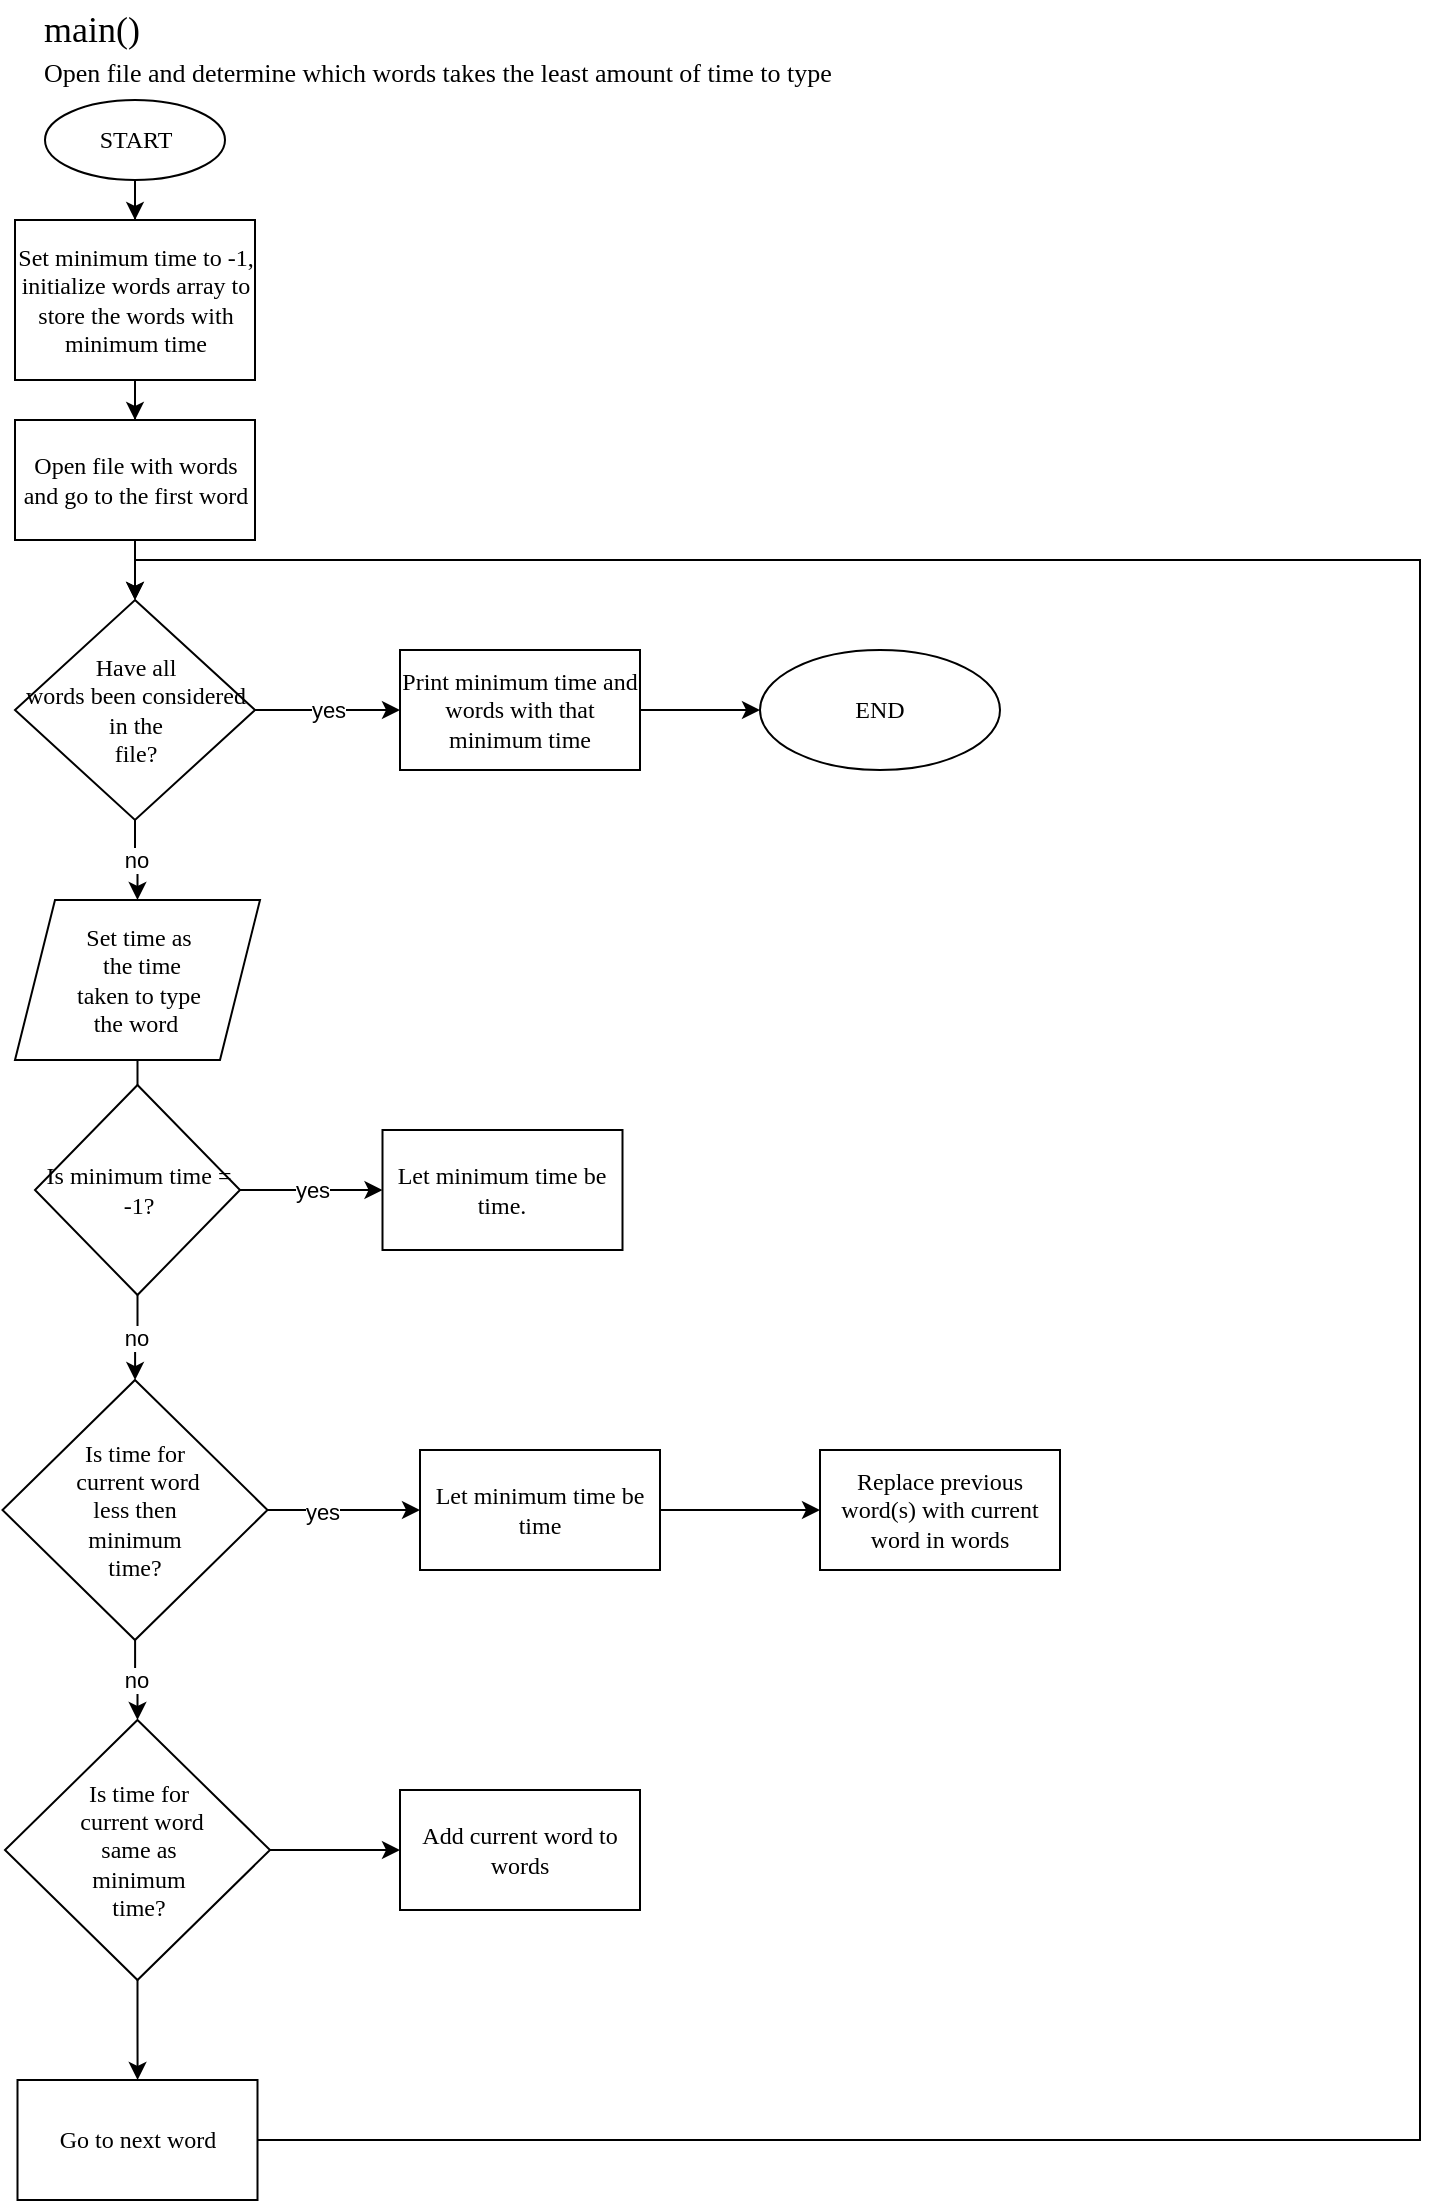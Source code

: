 <mxfile version="15.7.3" type="github">
  <diagram id="C5RBs43oDa-KdzZeNtuy" name="Page-1">
    <mxGraphModel dx="1038" dy="539" grid="1" gridSize="10" guides="1" tooltips="1" connect="1" arrows="1" fold="1" page="1" pageScale="1" pageWidth="827" pageHeight="1169" math="0" shadow="0">
      <root>
        <mxCell id="WIyWlLk6GJQsqaUBKTNV-0" />
        <mxCell id="WIyWlLk6GJQsqaUBKTNV-1" parent="WIyWlLk6GJQsqaUBKTNV-0" />
        <mxCell id="r2yY07WbjCtzN2ut1Wuw-0" value="main()" style="text;html=1;strokeColor=none;fillColor=none;align=left;verticalAlign=middle;whiteSpace=wrap;rounded=0;fontFamily=Verdana;fontSize=18;" vertex="1" parent="WIyWlLk6GJQsqaUBKTNV-1">
          <mxGeometry x="40" width="190" height="30" as="geometry" />
        </mxCell>
        <mxCell id="r2yY07WbjCtzN2ut1Wuw-1" value="&lt;span style=&quot;font-size: 13px&quot;&gt;Open file and determine which words takes the least amount of time to type&lt;/span&gt;" style="text;html=1;strokeColor=none;fillColor=none;align=left;verticalAlign=middle;whiteSpace=wrap;rounded=0;fontFamily=Verdana;fontSize=18;" vertex="1" parent="WIyWlLk6GJQsqaUBKTNV-1">
          <mxGeometry x="40" y="20" width="590" height="30" as="geometry" />
        </mxCell>
        <mxCell id="r2yY07WbjCtzN2ut1Wuw-16" value="" style="edgeStyle=orthogonalEdgeStyle;rounded=0;orthogonalLoop=1;jettySize=auto;html=1;" edge="1" parent="WIyWlLk6GJQsqaUBKTNV-1" source="r2yY07WbjCtzN2ut1Wuw-2" target="r2yY07WbjCtzN2ut1Wuw-15">
          <mxGeometry relative="1" as="geometry" />
        </mxCell>
        <mxCell id="r2yY07WbjCtzN2ut1Wuw-2" value="START" style="ellipse;whiteSpace=wrap;html=1;rounded=0;fontFamily=Verdana;" vertex="1" parent="WIyWlLk6GJQsqaUBKTNV-1">
          <mxGeometry x="42.5" y="50" width="90" height="40" as="geometry" />
        </mxCell>
        <mxCell id="r2yY07WbjCtzN2ut1Wuw-6" value="" style="edgeStyle=orthogonalEdgeStyle;rounded=0;orthogonalLoop=1;jettySize=auto;html=1;" edge="1" parent="WIyWlLk6GJQsqaUBKTNV-1" source="r2yY07WbjCtzN2ut1Wuw-3" target="r2yY07WbjCtzN2ut1Wuw-5">
          <mxGeometry relative="1" as="geometry" />
        </mxCell>
        <mxCell id="r2yY07WbjCtzN2ut1Wuw-3" value="Open file with words and go to the first word" style="whiteSpace=wrap;html=1;rounded=0;fontFamily=Verdana;" vertex="1" parent="WIyWlLk6GJQsqaUBKTNV-1">
          <mxGeometry x="27.5" y="210" width="120" height="60" as="geometry" />
        </mxCell>
        <mxCell id="r2yY07WbjCtzN2ut1Wuw-13" value="no" style="edgeStyle=orthogonalEdgeStyle;rounded=0;orthogonalLoop=1;jettySize=auto;html=1;" edge="1" parent="WIyWlLk6GJQsqaUBKTNV-1" source="r2yY07WbjCtzN2ut1Wuw-5" target="r2yY07WbjCtzN2ut1Wuw-12">
          <mxGeometry relative="1" as="geometry" />
        </mxCell>
        <mxCell id="r2yY07WbjCtzN2ut1Wuw-42" value="yes" style="edgeStyle=orthogonalEdgeStyle;rounded=0;orthogonalLoop=1;jettySize=auto;html=1;" edge="1" parent="WIyWlLk6GJQsqaUBKTNV-1" source="r2yY07WbjCtzN2ut1Wuw-5" target="r2yY07WbjCtzN2ut1Wuw-41">
          <mxGeometry relative="1" as="geometry" />
        </mxCell>
        <mxCell id="r2yY07WbjCtzN2ut1Wuw-5" value="Have all &lt;br&gt;words been considered &lt;br&gt;in the &lt;br&gt;file?" style="rhombus;whiteSpace=wrap;html=1;rounded=0;fontFamily=Verdana;" vertex="1" parent="WIyWlLk6GJQsqaUBKTNV-1">
          <mxGeometry x="27.5" y="300" width="120" height="110" as="geometry" />
        </mxCell>
        <mxCell id="r2yY07WbjCtzN2ut1Wuw-26" style="edgeStyle=orthogonalEdgeStyle;rounded=0;orthogonalLoop=1;jettySize=auto;html=1;entryX=0.5;entryY=0;entryDx=0;entryDy=0;" edge="1" parent="WIyWlLk6GJQsqaUBKTNV-1" source="r2yY07WbjCtzN2ut1Wuw-12" target="r2yY07WbjCtzN2ut1Wuw-20">
          <mxGeometry relative="1" as="geometry" />
        </mxCell>
        <mxCell id="r2yY07WbjCtzN2ut1Wuw-12" value="Set time as&lt;br&gt;&amp;nbsp;the time &lt;br&gt;taken to type &lt;br&gt;the word&amp;nbsp;" style="shape=parallelogram;perimeter=parallelogramPerimeter;whiteSpace=wrap;html=1;fixedSize=1;rounded=0;fontFamily=Verdana;" vertex="1" parent="WIyWlLk6GJQsqaUBKTNV-1">
          <mxGeometry x="27.5" y="450" width="122.5" height="80" as="geometry" />
        </mxCell>
        <mxCell id="r2yY07WbjCtzN2ut1Wuw-17" style="edgeStyle=orthogonalEdgeStyle;rounded=0;orthogonalLoop=1;jettySize=auto;html=1;entryX=0.5;entryY=0;entryDx=0;entryDy=0;" edge="1" parent="WIyWlLk6GJQsqaUBKTNV-1" source="r2yY07WbjCtzN2ut1Wuw-15" target="r2yY07WbjCtzN2ut1Wuw-3">
          <mxGeometry relative="1" as="geometry" />
        </mxCell>
        <mxCell id="r2yY07WbjCtzN2ut1Wuw-15" value="Set minimum time to -1, initialize words array to store the words with minimum time" style="whiteSpace=wrap;html=1;rounded=0;fontFamily=Verdana;" vertex="1" parent="WIyWlLk6GJQsqaUBKTNV-1">
          <mxGeometry x="27.5" y="110" width="120" height="80" as="geometry" />
        </mxCell>
        <mxCell id="r2yY07WbjCtzN2ut1Wuw-23" value="no" style="edgeStyle=orthogonalEdgeStyle;rounded=0;orthogonalLoop=1;jettySize=auto;html=1;" edge="1" parent="WIyWlLk6GJQsqaUBKTNV-1" source="r2yY07WbjCtzN2ut1Wuw-20" target="r2yY07WbjCtzN2ut1Wuw-22">
          <mxGeometry relative="1" as="geometry" />
        </mxCell>
        <mxCell id="r2yY07WbjCtzN2ut1Wuw-30" value="yes" style="edgeStyle=orthogonalEdgeStyle;rounded=0;orthogonalLoop=1;jettySize=auto;html=1;" edge="1" parent="WIyWlLk6GJQsqaUBKTNV-1" source="r2yY07WbjCtzN2ut1Wuw-20" target="r2yY07WbjCtzN2ut1Wuw-29">
          <mxGeometry relative="1" as="geometry" />
        </mxCell>
        <mxCell id="r2yY07WbjCtzN2ut1Wuw-20" value="Is minimum time = -1?" style="rhombus;whiteSpace=wrap;html=1;rounded=0;fontFamily=Verdana;" vertex="1" parent="WIyWlLk6GJQsqaUBKTNV-1">
          <mxGeometry x="37.5" y="542.5" width="102.5" height="105" as="geometry" />
        </mxCell>
        <mxCell id="r2yY07WbjCtzN2ut1Wuw-28" value="no" style="edgeStyle=orthogonalEdgeStyle;rounded=0;orthogonalLoop=1;jettySize=auto;html=1;" edge="1" parent="WIyWlLk6GJQsqaUBKTNV-1" source="r2yY07WbjCtzN2ut1Wuw-22" target="r2yY07WbjCtzN2ut1Wuw-27">
          <mxGeometry relative="1" as="geometry" />
        </mxCell>
        <mxCell id="r2yY07WbjCtzN2ut1Wuw-32" value="" style="edgeStyle=orthogonalEdgeStyle;rounded=0;orthogonalLoop=1;jettySize=auto;html=1;" edge="1" parent="WIyWlLk6GJQsqaUBKTNV-1" source="r2yY07WbjCtzN2ut1Wuw-22" target="r2yY07WbjCtzN2ut1Wuw-31">
          <mxGeometry relative="1" as="geometry" />
        </mxCell>
        <mxCell id="r2yY07WbjCtzN2ut1Wuw-33" value="yes" style="edgeLabel;html=1;align=center;verticalAlign=middle;resizable=0;points=[];" vertex="1" connectable="0" parent="r2yY07WbjCtzN2ut1Wuw-32">
          <mxGeometry x="-0.3" y="-1" relative="1" as="geometry">
            <mxPoint as="offset" />
          </mxGeometry>
        </mxCell>
        <mxCell id="r2yY07WbjCtzN2ut1Wuw-22" value="Is time for&lt;br&gt;&amp;nbsp;current word &lt;br&gt;less then &lt;br&gt;minimum &lt;br&gt;time?" style="rhombus;whiteSpace=wrap;html=1;rounded=0;fontFamily=Verdana;" vertex="1" parent="WIyWlLk6GJQsqaUBKTNV-1">
          <mxGeometry x="21.25" y="690" width="132.5" height="130" as="geometry" />
        </mxCell>
        <mxCell id="r2yY07WbjCtzN2ut1Wuw-37" value="" style="edgeStyle=orthogonalEdgeStyle;rounded=0;orthogonalLoop=1;jettySize=auto;html=1;" edge="1" parent="WIyWlLk6GJQsqaUBKTNV-1" source="r2yY07WbjCtzN2ut1Wuw-27" target="r2yY07WbjCtzN2ut1Wuw-36">
          <mxGeometry relative="1" as="geometry" />
        </mxCell>
        <mxCell id="r2yY07WbjCtzN2ut1Wuw-39" value="" style="edgeStyle=orthogonalEdgeStyle;rounded=0;orthogonalLoop=1;jettySize=auto;html=1;" edge="1" parent="WIyWlLk6GJQsqaUBKTNV-1" source="r2yY07WbjCtzN2ut1Wuw-27" target="r2yY07WbjCtzN2ut1Wuw-38">
          <mxGeometry relative="1" as="geometry" />
        </mxCell>
        <mxCell id="r2yY07WbjCtzN2ut1Wuw-27" value="Is time for&lt;br&gt;&amp;nbsp;current word &lt;br&gt;same as&lt;br&gt;minimum &lt;br&gt;time?" style="rhombus;whiteSpace=wrap;html=1;rounded=0;fontFamily=Verdana;" vertex="1" parent="WIyWlLk6GJQsqaUBKTNV-1">
          <mxGeometry x="22.5" y="860" width="132.5" height="130" as="geometry" />
        </mxCell>
        <mxCell id="r2yY07WbjCtzN2ut1Wuw-29" value="Let minimum time be time." style="whiteSpace=wrap;html=1;rounded=0;fontFamily=Verdana;" vertex="1" parent="WIyWlLk6GJQsqaUBKTNV-1">
          <mxGeometry x="211.25" y="565" width="120" height="60" as="geometry" />
        </mxCell>
        <mxCell id="r2yY07WbjCtzN2ut1Wuw-35" value="" style="edgeStyle=orthogonalEdgeStyle;rounded=0;orthogonalLoop=1;jettySize=auto;html=1;" edge="1" parent="WIyWlLk6GJQsqaUBKTNV-1" source="r2yY07WbjCtzN2ut1Wuw-31" target="r2yY07WbjCtzN2ut1Wuw-34">
          <mxGeometry relative="1" as="geometry" />
        </mxCell>
        <mxCell id="r2yY07WbjCtzN2ut1Wuw-31" value="Let minimum time be time" style="whiteSpace=wrap;html=1;rounded=0;fontFamily=Verdana;" vertex="1" parent="WIyWlLk6GJQsqaUBKTNV-1">
          <mxGeometry x="230" y="725" width="120" height="60" as="geometry" />
        </mxCell>
        <mxCell id="r2yY07WbjCtzN2ut1Wuw-34" value="Replace previous word(s) with current word in words" style="whiteSpace=wrap;html=1;rounded=0;fontFamily=Verdana;" vertex="1" parent="WIyWlLk6GJQsqaUBKTNV-1">
          <mxGeometry x="430" y="725" width="120" height="60" as="geometry" />
        </mxCell>
        <mxCell id="r2yY07WbjCtzN2ut1Wuw-36" value="Add current word to words" style="whiteSpace=wrap;html=1;rounded=0;fontFamily=Verdana;" vertex="1" parent="WIyWlLk6GJQsqaUBKTNV-1">
          <mxGeometry x="220" y="895" width="120" height="60" as="geometry" />
        </mxCell>
        <mxCell id="r2yY07WbjCtzN2ut1Wuw-40" style="edgeStyle=orthogonalEdgeStyle;rounded=0;orthogonalLoop=1;jettySize=auto;html=1;entryX=0.5;entryY=0;entryDx=0;entryDy=0;" edge="1" parent="WIyWlLk6GJQsqaUBKTNV-1" source="r2yY07WbjCtzN2ut1Wuw-38" target="r2yY07WbjCtzN2ut1Wuw-5">
          <mxGeometry relative="1" as="geometry">
            <Array as="points">
              <mxPoint x="730" y="1070" />
              <mxPoint x="730" y="280" />
              <mxPoint x="88" y="280" />
            </Array>
          </mxGeometry>
        </mxCell>
        <mxCell id="r2yY07WbjCtzN2ut1Wuw-38" value="Go to next word" style="whiteSpace=wrap;html=1;rounded=0;fontFamily=Verdana;" vertex="1" parent="WIyWlLk6GJQsqaUBKTNV-1">
          <mxGeometry x="28.75" y="1040" width="120" height="60" as="geometry" />
        </mxCell>
        <mxCell id="r2yY07WbjCtzN2ut1Wuw-44" value="" style="edgeStyle=orthogonalEdgeStyle;rounded=0;orthogonalLoop=1;jettySize=auto;html=1;" edge="1" parent="WIyWlLk6GJQsqaUBKTNV-1" source="r2yY07WbjCtzN2ut1Wuw-41" target="r2yY07WbjCtzN2ut1Wuw-43">
          <mxGeometry relative="1" as="geometry" />
        </mxCell>
        <mxCell id="r2yY07WbjCtzN2ut1Wuw-41" value="Print minimum time and words with that minimum time" style="whiteSpace=wrap;html=1;rounded=0;fontFamily=Verdana;" vertex="1" parent="WIyWlLk6GJQsqaUBKTNV-1">
          <mxGeometry x="220" y="325" width="120" height="60" as="geometry" />
        </mxCell>
        <mxCell id="r2yY07WbjCtzN2ut1Wuw-43" value="END" style="ellipse;whiteSpace=wrap;html=1;rounded=0;fontFamily=Verdana;" vertex="1" parent="WIyWlLk6GJQsqaUBKTNV-1">
          <mxGeometry x="400" y="325" width="120" height="60" as="geometry" />
        </mxCell>
      </root>
    </mxGraphModel>
  </diagram>
</mxfile>
